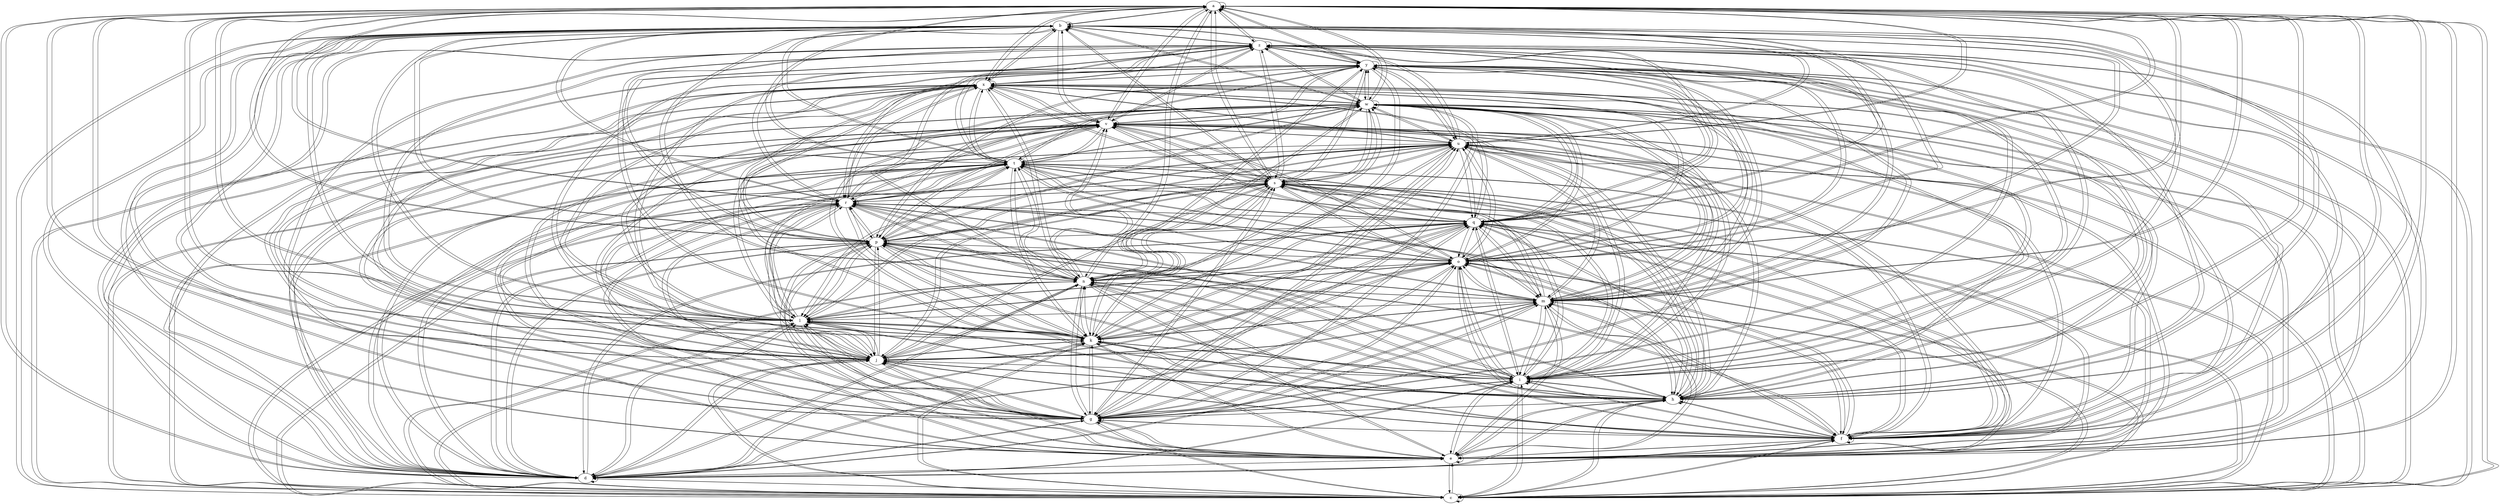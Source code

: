 digraph {
a;
b;
c;
d;
e;
f;
g;
h;
i;
j;
k;
l;
m;
n;
o;
p;
q;
r;
s;
t;
u;
v;
w;
x;
y;
z;
a -> a [weight=1];
a -> b [weight=1];
a -> c [weight=1];
a -> d [weight=1];
a -> e [weight=1];
a -> f [weight=1];
a -> g [weight=1];
a -> h [weight=1];
a -> i [weight=1];
a -> j [weight=1];
a -> k [weight=1];
a -> l [weight=1];
a -> m [weight=1];
a -> n [weight=1];
a -> o [weight=1];
a -> p [weight=1];
a -> q [weight=1];
a -> r [weight=1];
a -> s [weight=1];
a -> t [weight=1];
a -> u [weight=1];
a -> v [weight=1];
a -> w [weight=1];
a -> x [weight=1];
a -> y [weight=1];
a -> z [weight=1];
b -> a [weight=1];
b -> b [weight=1];
b -> c [weight=1];
b -> d [weight=1];
b -> e [weight=1];
b -> f [weight=1];
b -> g [weight=1];
b -> h [weight=1];
b -> i [weight=1];
b -> j [weight=1];
b -> k [weight=1];
b -> l [weight=1];
b -> m [weight=1];
b -> n [weight=1];
b -> o [weight=1];
b -> p [weight=1];
b -> q [weight=1];
b -> r [weight=1];
b -> s [weight=1];
b -> t [weight=1];
b -> u [weight=1];
b -> v [weight=1];
b -> w [weight=1];
b -> x [weight=1];
b -> y [weight=1];
b -> z [weight=1];
c -> a [weight=1];
c -> b [weight=1];
c -> c [weight=1];
c -> d [weight=1];
c -> e [weight=1];
c -> f [weight=1];
c -> g [weight=1];
c -> h [weight=1];
c -> i [weight=1];
c -> j [weight=1];
c -> k [weight=1];
c -> l [weight=1];
c -> m [weight=1];
c -> n [weight=1];
c -> o [weight=1];
c -> p [weight=1];
c -> q [weight=1];
c -> r [weight=1];
c -> s [weight=1];
c -> t [weight=1];
c -> u [weight=1];
c -> v [weight=1];
c -> w [weight=1];
c -> x [weight=1];
c -> y [weight=1];
c -> z [weight=1];
d -> a [weight=1];
d -> b [weight=1];
d -> c [weight=1];
d -> d [weight=1];
d -> e [weight=1];
d -> f [weight=1];
d -> g [weight=1];
d -> h [weight=1];
d -> i [weight=1];
d -> j [weight=1];
d -> k [weight=1];
d -> l [weight=1];
d -> m [weight=1];
d -> n [weight=1];
d -> o [weight=1];
d -> p [weight=1];
d -> q [weight=1];
d -> r [weight=1];
d -> s [weight=1];
d -> t [weight=1];
d -> u [weight=1];
d -> v [weight=1];
d -> w [weight=1];
d -> x [weight=1];
d -> y [weight=1];
d -> z [weight=1];
e -> a [weight=1];
e -> b [weight=1];
e -> c [weight=1];
e -> d [weight=1];
e -> e [weight=1];
e -> f [weight=1];
e -> g [weight=1];
e -> h [weight=1];
e -> i [weight=1];
e -> j [weight=1];
e -> k [weight=1];
e -> l [weight=1];
e -> m [weight=1];
e -> n [weight=1];
e -> o [weight=1];
e -> p [weight=1];
e -> q [weight=1];
e -> r [weight=1];
e -> s [weight=1];
e -> t [weight=1];
e -> u [weight=1];
e -> v [weight=1];
e -> w [weight=1];
e -> x [weight=1];
e -> y [weight=1];
e -> z [weight=1];
f -> a [weight=1];
f -> b [weight=1];
f -> c [weight=1];
f -> d [weight=1];
f -> e [weight=1];
f -> f [weight=1];
f -> g [weight=1];
f -> h [weight=1];
f -> i [weight=1];
f -> j [weight=1];
f -> k [weight=1];
f -> l [weight=1];
f -> m [weight=1];
f -> n [weight=1];
f -> o [weight=1];
f -> p [weight=1];
f -> q [weight=1];
f -> r [weight=1];
f -> s [weight=1];
f -> t [weight=1];
f -> u [weight=1];
f -> v [weight=1];
f -> w [weight=1];
f -> x [weight=1];
f -> y [weight=1];
f -> z [weight=1];
g -> a [weight=1];
g -> b [weight=1];
g -> c [weight=1];
g -> d [weight=1];
g -> e [weight=1];
g -> f [weight=1];
g -> g [weight=1];
g -> h [weight=1];
g -> i [weight=1];
g -> j [weight=1];
g -> k [weight=1];
g -> l [weight=1];
g -> m [weight=1];
g -> n [weight=1];
g -> o [weight=1];
g -> p [weight=1];
g -> q [weight=1];
g -> r [weight=1];
g -> s [weight=1];
g -> t [weight=1];
g -> u [weight=1];
g -> v [weight=1];
g -> w [weight=1];
g -> x [weight=1];
g -> y [weight=1];
g -> z [weight=1];
h -> a [weight=1];
h -> b [weight=1];
h -> c [weight=1];
h -> d [weight=1];
h -> e [weight=1];
h -> f [weight=1];
h -> g [weight=1];
h -> h [weight=1];
h -> i [weight=1];
h -> j [weight=1];
h -> k [weight=1];
h -> l [weight=1];
h -> m [weight=1];
h -> n [weight=1];
h -> o [weight=1];
h -> p [weight=1];
h -> q [weight=1];
h -> r [weight=1];
h -> s [weight=1];
h -> t [weight=1];
h -> u [weight=1];
h -> v [weight=1];
h -> w [weight=1];
h -> x [weight=1];
h -> y [weight=1];
h -> z [weight=1];
i -> a [weight=1];
i -> b [weight=1];
i -> c [weight=1];
i -> d [weight=1];
i -> e [weight=1];
i -> f [weight=1];
i -> g [weight=1];
i -> h [weight=1];
i -> i [weight=1];
i -> j [weight=1];
i -> k [weight=1];
i -> l [weight=1];
i -> m [weight=1];
i -> n [weight=1];
i -> o [weight=1];
i -> p [weight=1];
i -> q [weight=1];
i -> r [weight=1];
i -> s [weight=1];
i -> t [weight=1];
i -> u [weight=1];
i -> v [weight=1];
i -> w [weight=1];
i -> x [weight=1];
i -> y [weight=1];
i -> z [weight=1];
j -> a [weight=1];
j -> b [weight=1];
j -> c [weight=1];
j -> d [weight=1];
j -> e [weight=1];
j -> f [weight=1];
j -> g [weight=1];
j -> h [weight=1];
j -> i [weight=1];
j -> j [weight=1];
j -> k [weight=1];
j -> l [weight=1];
j -> m [weight=1];
j -> n [weight=1];
j -> o [weight=1];
j -> p [weight=1];
j -> q [weight=1];
j -> r [weight=1];
j -> s [weight=1];
j -> t [weight=1];
j -> u [weight=1];
j -> v [weight=1];
j -> w [weight=1];
j -> x [weight=1];
j -> y [weight=1];
j -> z [weight=1];
k -> a [weight=1];
k -> b [weight=1];
k -> c [weight=1];
k -> d [weight=1];
k -> e [weight=1];
k -> f [weight=1];
k -> g [weight=1];
k -> h [weight=1];
k -> i [weight=1];
k -> j [weight=1];
k -> k [weight=1];
k -> l [weight=1];
k -> m [weight=1];
k -> n [weight=1];
k -> o [weight=1];
k -> p [weight=1];
k -> q [weight=1];
k -> r [weight=1];
k -> s [weight=1];
k -> t [weight=1];
k -> u [weight=1];
k -> v [weight=1];
k -> w [weight=1];
k -> x [weight=1];
k -> y [weight=1];
k -> z [weight=1];
l -> a [weight=1];
l -> b [weight=1];
l -> c [weight=1];
l -> d [weight=1];
l -> e [weight=1];
l -> f [weight=1];
l -> g [weight=1];
l -> h [weight=1];
l -> i [weight=1];
l -> j [weight=1];
l -> k [weight=1];
l -> l [weight=1];
l -> m [weight=1];
l -> n [weight=1];
l -> o [weight=1];
l -> p [weight=1];
l -> q [weight=1];
l -> r [weight=1];
l -> s [weight=1];
l -> t [weight=1];
l -> u [weight=1];
l -> v [weight=1];
l -> w [weight=1];
l -> x [weight=1];
l -> y [weight=1];
l -> z [weight=1];
m -> a [weight=1];
m -> b [weight=1];
m -> c [weight=1];
m -> d [weight=1];
m -> e [weight=1];
m -> f [weight=1];
m -> g [weight=1];
m -> h [weight=1];
m -> i [weight=1];
m -> j [weight=1];
m -> k [weight=1];
m -> l [weight=1];
m -> m [weight=1];
m -> n [weight=1];
m -> o [weight=1];
m -> p [weight=1];
m -> q [weight=1];
m -> r [weight=1];
m -> s [weight=1];
m -> t [weight=1];
m -> u [weight=1];
m -> v [weight=1];
m -> w [weight=1];
m -> x [weight=1];
m -> y [weight=1];
m -> z [weight=1];
n -> a [weight=1];
n -> b [weight=1];
n -> c [weight=1];
n -> d [weight=1];
n -> e [weight=1];
n -> f [weight=1];
n -> g [weight=1];
n -> h [weight=1];
n -> i [weight=1];
n -> j [weight=1];
n -> k [weight=1];
n -> l [weight=1];
n -> m [weight=1];
n -> n [weight=1];
n -> o [weight=1];
n -> p [weight=1];
n -> q [weight=1];
n -> r [weight=1];
n -> s [weight=1];
n -> t [weight=1];
n -> u [weight=1];
n -> v [weight=1];
n -> w [weight=1];
n -> x [weight=1];
n -> y [weight=1];
n -> z [weight=1];
o -> a [weight=1];
o -> b [weight=1];
o -> c [weight=1];
o -> d [weight=1];
o -> e [weight=1];
o -> f [weight=1];
o -> g [weight=1];
o -> h [weight=1];
o -> i [weight=1];
o -> j [weight=1];
o -> k [weight=1];
o -> l [weight=1];
o -> m [weight=1];
o -> n [weight=1];
o -> o [weight=1];
o -> p [weight=1];
o -> q [weight=1];
o -> r [weight=1];
o -> s [weight=1];
o -> t [weight=1];
o -> u [weight=1];
o -> v [weight=1];
o -> w [weight=1];
o -> x [weight=1];
o -> y [weight=1];
o -> z [weight=1];
p -> a [weight=1];
p -> b [weight=1];
p -> c [weight=1];
p -> d [weight=1];
p -> e [weight=1];
p -> f [weight=1];
p -> g [weight=1];
p -> h [weight=1];
p -> i [weight=1];
p -> j [weight=1];
p -> k [weight=1];
p -> l [weight=1];
p -> m [weight=1];
p -> n [weight=1];
p -> o [weight=1];
p -> p [weight=1];
p -> q [weight=1];
p -> r [weight=1];
p -> s [weight=1];
p -> t [weight=1];
p -> u [weight=1];
p -> v [weight=1];
p -> w [weight=1];
p -> x [weight=1];
p -> y [weight=1];
p -> z [weight=1];
q -> a [weight=1];
q -> b [weight=1];
q -> c [weight=1];
q -> d [weight=1];
q -> e [weight=1];
q -> f [weight=1];
q -> g [weight=1];
q -> h [weight=1];
q -> i [weight=1];
q -> j [weight=1];
q -> k [weight=1];
q -> l [weight=1];
q -> m [weight=1];
q -> n [weight=1];
q -> o [weight=1];
q -> p [weight=1];
q -> q [weight=1];
q -> r [weight=1];
q -> s [weight=1];
q -> t [weight=1];
q -> u [weight=1];
q -> v [weight=1];
q -> w [weight=1];
q -> x [weight=1];
q -> y [weight=1];
q -> z [weight=1];
r -> a [weight=1];
r -> b [weight=1];
r -> c [weight=1];
r -> d [weight=1];
r -> e [weight=1];
r -> f [weight=1];
r -> g [weight=1];
r -> h [weight=1];
r -> i [weight=1];
r -> j [weight=1];
r -> k [weight=1];
r -> l [weight=1];
r -> m [weight=1];
r -> n [weight=1];
r -> o [weight=1];
r -> p [weight=1];
r -> q [weight=1];
r -> r [weight=1];
r -> s [weight=1];
r -> t [weight=1];
r -> u [weight=1];
r -> v [weight=1];
r -> w [weight=1];
r -> x [weight=1];
r -> y [weight=1];
r -> z [weight=1];
s -> a [weight=1];
s -> b [weight=1];
s -> c [weight=1];
s -> d [weight=1];
s -> e [weight=1];
s -> f [weight=1];
s -> g [weight=1];
s -> h [weight=1];
s -> i [weight=1];
s -> j [weight=1];
s -> k [weight=1];
s -> l [weight=1];
s -> m [weight=1];
s -> n [weight=1];
s -> o [weight=1];
s -> p [weight=1];
s -> q [weight=1];
s -> r [weight=1];
s -> s [weight=1];
s -> t [weight=1];
s -> u [weight=1];
s -> v [weight=1];
s -> w [weight=1];
s -> x [weight=1];
s -> y [weight=1];
s -> z [weight=1];
t -> a [weight=1];
t -> b [weight=1];
t -> c [weight=1];
t -> d [weight=1];
t -> e [weight=1];
t -> f [weight=1];
t -> g [weight=1];
t -> h [weight=1];
t -> i [weight=1];
t -> j [weight=1];
t -> k [weight=1];
t -> l [weight=1];
t -> m [weight=1];
t -> n [weight=1];
t -> o [weight=1];
t -> p [weight=1];
t -> q [weight=1];
t -> r [weight=1];
t -> s [weight=1];
t -> t [weight=1];
t -> u [weight=1];
t -> v [weight=1];
t -> w [weight=1];
t -> x [weight=1];
t -> y [weight=1];
t -> z [weight=1];
u -> a [weight=1];
u -> b [weight=1];
u -> c [weight=1];
u -> d [weight=1];
u -> e [weight=1];
u -> f [weight=1];
u -> g [weight=1];
u -> h [weight=1];
u -> i [weight=1];
u -> j [weight=1];
u -> k [weight=1];
u -> l [weight=1];
u -> m [weight=1];
u -> n [weight=1];
u -> o [weight=1];
u -> p [weight=1];
u -> q [weight=1];
u -> r [weight=1];
u -> s [weight=1];
u -> t [weight=1];
u -> u [weight=1];
u -> v [weight=1];
u -> w [weight=1];
u -> x [weight=1];
u -> y [weight=1];
u -> z [weight=1];
v -> a [weight=1];
v -> b [weight=1];
v -> c [weight=1];
v -> d [weight=1];
v -> e [weight=1];
v -> f [weight=1];
v -> g [weight=1];
v -> h [weight=1];
v -> i [weight=1];
v -> j [weight=1];
v -> k [weight=1];
v -> l [weight=1];
v -> m [weight=1];
v -> n [weight=1];
v -> o [weight=1];
v -> p [weight=1];
v -> q [weight=1];
v -> r [weight=1];
v -> s [weight=1];
v -> t [weight=1];
v -> u [weight=1];
v -> v [weight=1];
v -> w [weight=1];
v -> x [weight=1];
v -> y [weight=1];
v -> z [weight=1];
w -> a [weight=1];
w -> b [weight=1];
w -> c [weight=1];
w -> d [weight=1];
w -> e [weight=1];
w -> f [weight=1];
w -> g [weight=1];
w -> h [weight=1];
w -> i [weight=1];
w -> j [weight=1];
w -> k [weight=1];
w -> l [weight=1];
w -> m [weight=1];
w -> n [weight=1];
w -> o [weight=1];
w -> p [weight=1];
w -> q [weight=1];
w -> r [weight=1];
w -> s [weight=1];
w -> t [weight=1];
w -> u [weight=1];
w -> v [weight=1];
w -> w [weight=1];
w -> x [weight=1];
w -> y [weight=1];
w -> z [weight=1];
x -> a [weight=1];
x -> b [weight=1];
x -> c [weight=1];
x -> d [weight=1];
x -> e [weight=1];
x -> f [weight=1];
x -> g [weight=1];
x -> h [weight=1];
x -> i [weight=1];
x -> j [weight=1];
x -> k [weight=1];
x -> l [weight=1];
x -> m [weight=1];
x -> n [weight=1];
x -> o [weight=1];
x -> p [weight=1];
x -> q [weight=1];
x -> r [weight=1];
x -> s [weight=1];
x -> t [weight=1];
x -> u [weight=1];
x -> v [weight=1];
x -> w [weight=1];
x -> x [weight=1];
x -> y [weight=1];
x -> z [weight=1];
y -> a [weight=1];
y -> b [weight=1];
y -> c [weight=1];
y -> d [weight=1];
y -> e [weight=1];
y -> f [weight=1];
y -> g [weight=1];
y -> h [weight=1];
y -> i [weight=1];
y -> j [weight=1];
y -> k [weight=1];
y -> l [weight=1];
y -> m [weight=1];
y -> n [weight=1];
y -> o [weight=1];
y -> p [weight=1];
y -> q [weight=1];
y -> r [weight=1];
y -> s [weight=1];
y -> t [weight=1];
y -> u [weight=1];
y -> v [weight=1];
y -> w [weight=1];
y -> x [weight=1];
y -> y [weight=1];
y -> z [weight=1];
z -> a [weight=1];
z -> b [weight=1];
z -> c [weight=1];
z -> d [weight=1];
z -> e [weight=1];
z -> f [weight=1];
z -> g [weight=1];
z -> h [weight=1];
z -> i [weight=1];
z -> j [weight=1];
z -> k [weight=1];
z -> l [weight=1];
z -> m [weight=1];
z -> n [weight=1];
z -> o [weight=1];
z -> p [weight=1];
z -> q [weight=1];
z -> r [weight=1];
z -> s [weight=1];
z -> t [weight=1];
z -> u [weight=1];
z -> v [weight=1];
z -> w [weight=1];
z -> x [weight=1];
z -> y [weight=1];
z -> z [weight=1];
}
